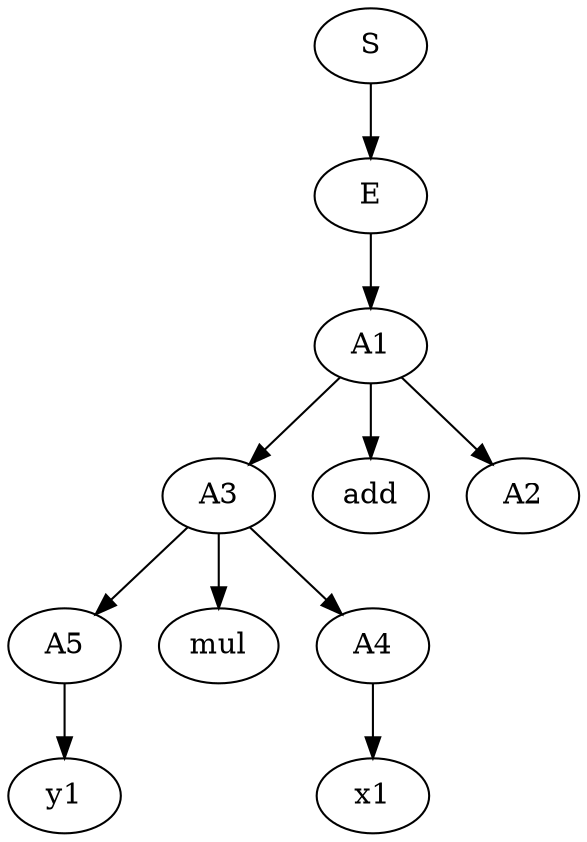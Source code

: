 digraph G {  
  ordering=in ;
  S[texlbl="$\langle S \rangle$"];
  S -> E
  E[texlbl="$\langle E \rangle$"];
  E->A1
  A1[texlbl="$\langle A \rangle$"];
  A1->A3
  A1->add
  A1->A2
  A2[texlbl="$\langle A \rangle$"];
  add[texlbl="$+$"];
  A3[texlbl="$\langle A \rangle$"];

  A3->A5
  A3->mul
  mul[texlbl="$\cdot$"];
  A3->A4
  
  A4[texlbl="$\langle A \rangle$"];
  A5[texlbl="$\langle A \rangle$"];
  A4->x1
  A5->y1
  
  x1[texlbl="$x$"];
  y1[texlbl="$y$"];
}
